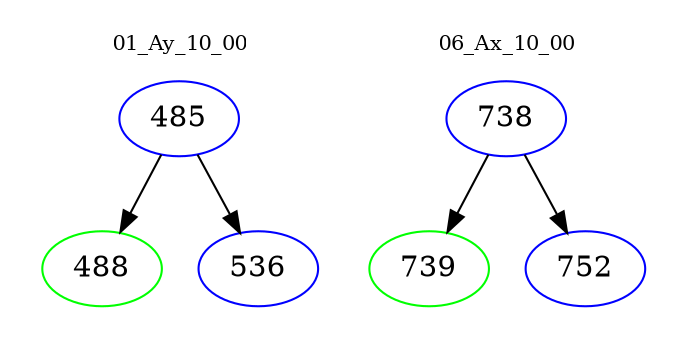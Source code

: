 digraph{
subgraph cluster_0 {
color = white
label = "01_Ay_10_00";
fontsize=10;
T0_485 [label="485", color="blue"]
T0_485 -> T0_488 [color="black"]
T0_488 [label="488", color="green"]
T0_485 -> T0_536 [color="black"]
T0_536 [label="536", color="blue"]
}
subgraph cluster_1 {
color = white
label = "06_Ax_10_00";
fontsize=10;
T1_738 [label="738", color="blue"]
T1_738 -> T1_739 [color="black"]
T1_739 [label="739", color="green"]
T1_738 -> T1_752 [color="black"]
T1_752 [label="752", color="blue"]
}
}
